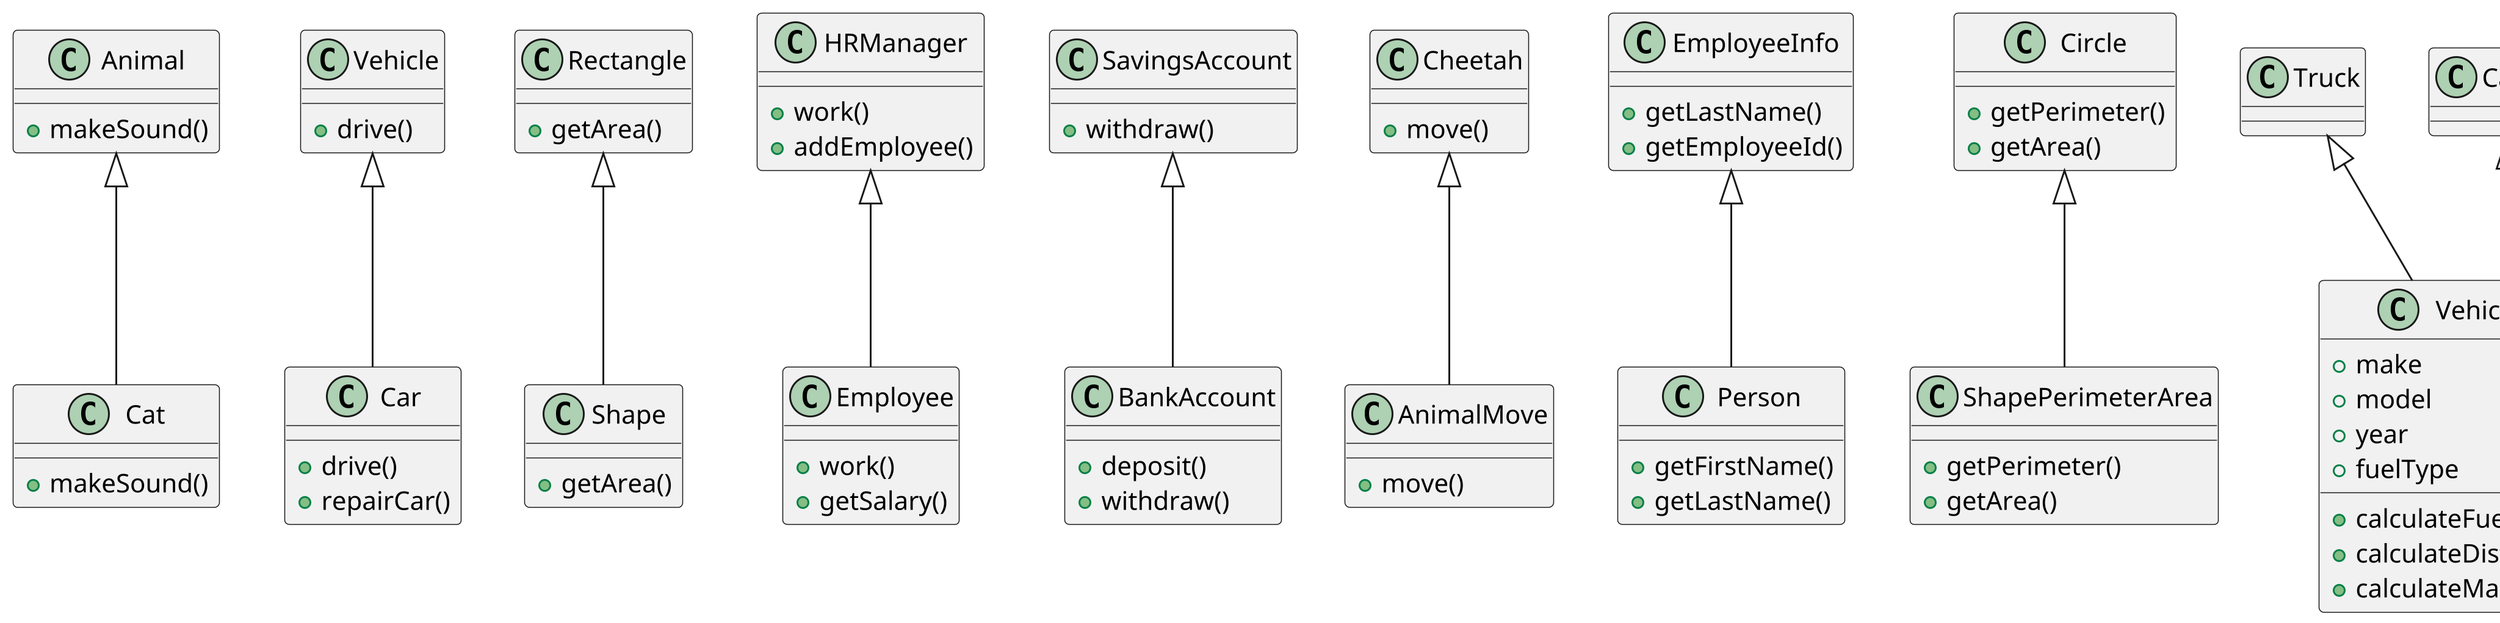
@startuml
scale 3

class Animal {
  +makeSound()
}

class Cat extends Animal {
  +makeSound()
}


class Vehicle {
  +drive()
}

class Car extends Vehicle {
  +drive()
  +repairCar()
}

class Shape {
    +getArea()
}

class Shape extends Rectangle

class Rectangle {
    +getArea()
}



class Employee {
    +work()
    +getSalary()
}

class Employee extends HRManager

class HRManager {
    +work()
    +addEmployee()
}


class BankAccount {
    +deposit()
    +withdraw()
}

class BankAccount extends SavingsAccount 

class SavingsAccount {
    +withdraw() 
}



class AnimalMove {
    +move()
}

class AnimalMove extends Cheetah

class Cheetah {
    +move()
}



class Person {
    +getFirstName()
    +getLastName()
}

class Person extends EmployeeInfo
class EmployeeInfo {
    +getLastName()
    +getEmployeeId()
}



class ShapePerimeterArea {
    +getPerimeter()
    +getArea()
}

class ShapePerimeterArea extends Circle
class Circle {
    +getPerimeter()
    +getArea()
}



class VehicleHierarchy {
    +make
    +model
    +year
    +fuelType
    +calculateFuelEfficiency()
    +calculateDistanceTraveled()
    +calculateMaxSpeed()
}

class VehicleHierarchy extends Truck
class Truck {
}

class VehicleHierarchy extends CarType
class CarType {
}

class VehicleHierarchy extends MotorcycleType
class MotorcycleType {
}



class EmployeeHierarchy {
    +name
    +address
    +salary
    +jobTitle
    +calculateBonuses()
    +generatePerformanceReports()
    +manageProjects()
}
class EmployeeHierarchy extends ManagerType

class ManagerType {
}

class EmployeeHierarchy extends DeveloperType
class DeveloperType {
}

class EmployeeHierarchy extends ProgrammerType
class ProgrammerType {
}


@enduml
